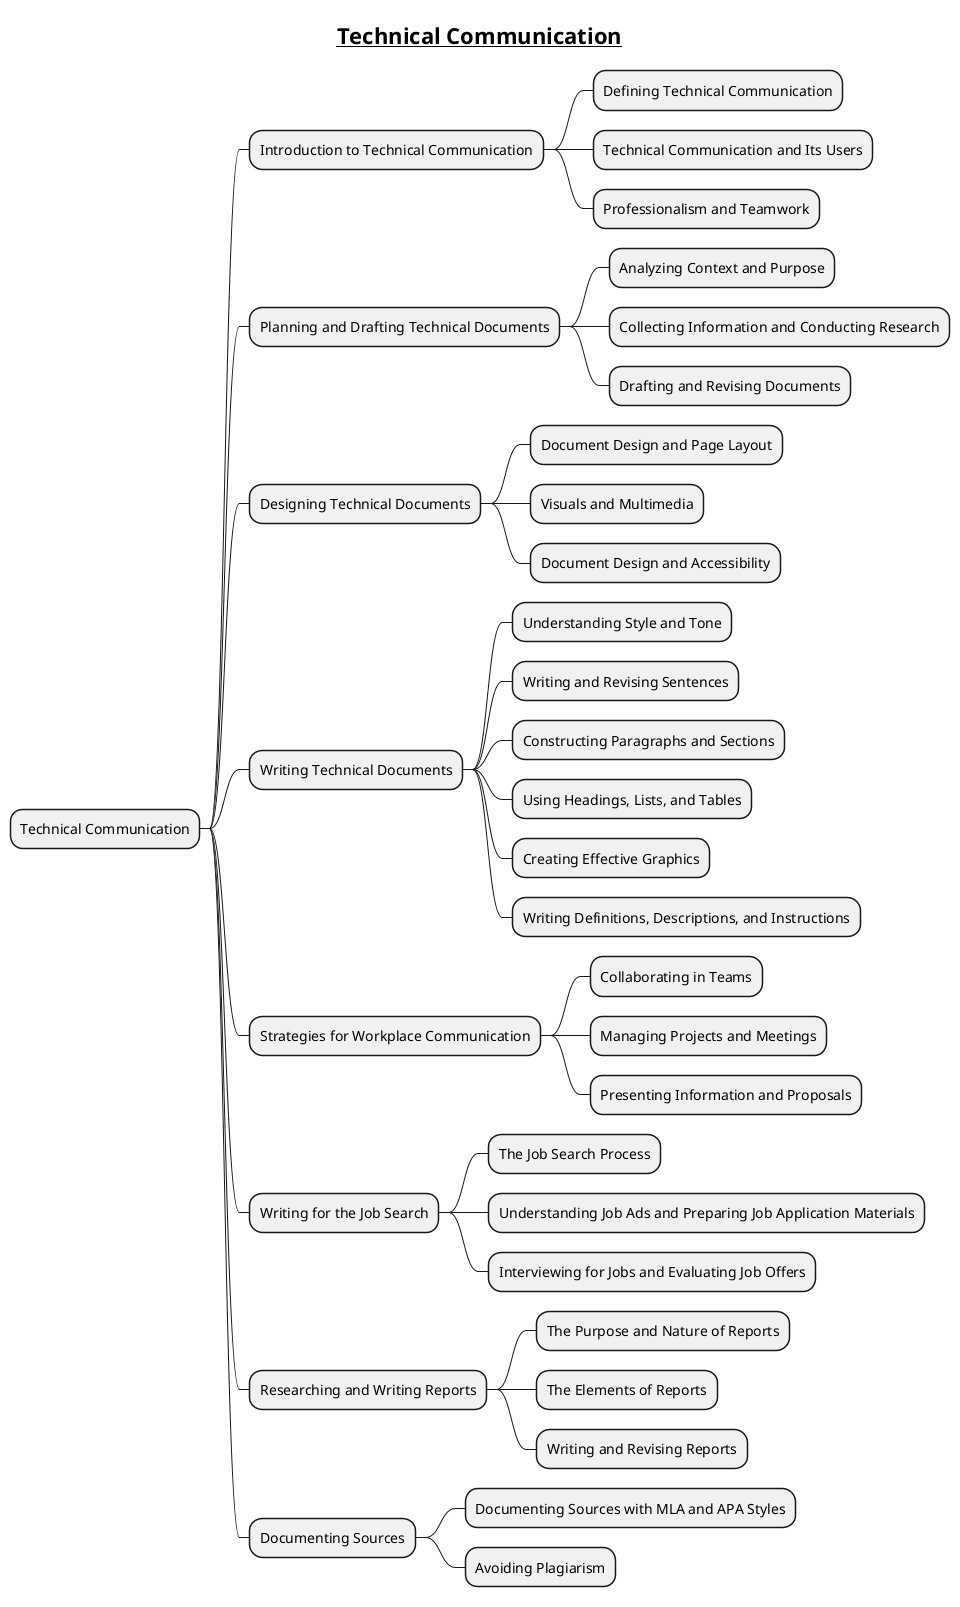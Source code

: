 @startmindmap
title = __Technical Communication__

* Technical Communication
** Introduction to Technical Communication
*** Defining Technical Communication
*** Technical Communication and Its Users
*** Professionalism and Teamwork
** Planning and Drafting Technical Documents
*** Analyzing Context and Purpose
*** Collecting Information and Conducting Research
*** Drafting and Revising Documents
** Designing Technical Documents
*** Document Design and Page Layout
*** Visuals and Multimedia
*** Document Design and Accessibility
** Writing Technical Documents
*** Understanding Style and Tone
*** Writing and Revising Sentences
*** Constructing Paragraphs and Sections
*** Using Headings, Lists, and Tables
*** Creating Effective Graphics
*** Writing Definitions, Descriptions, and Instructions
** Strategies for Workplace Communication
*** Collaborating in Teams
*** Managing Projects and Meetings
*** Presenting Information and Proposals
** Writing for the Job Search
*** The Job Search Process
*** Understanding Job Ads and Preparing Job Application Materials
*** Interviewing for Jobs and Evaluating Job Offers
** Researching and Writing Reports
*** The Purpose and Nature of Reports
*** The Elements of Reports
*** Writing and Revising Reports
** Documenting Sources
*** Documenting Sources with MLA and APA Styles
*** Avoiding Plagiarism
@endmindmap
